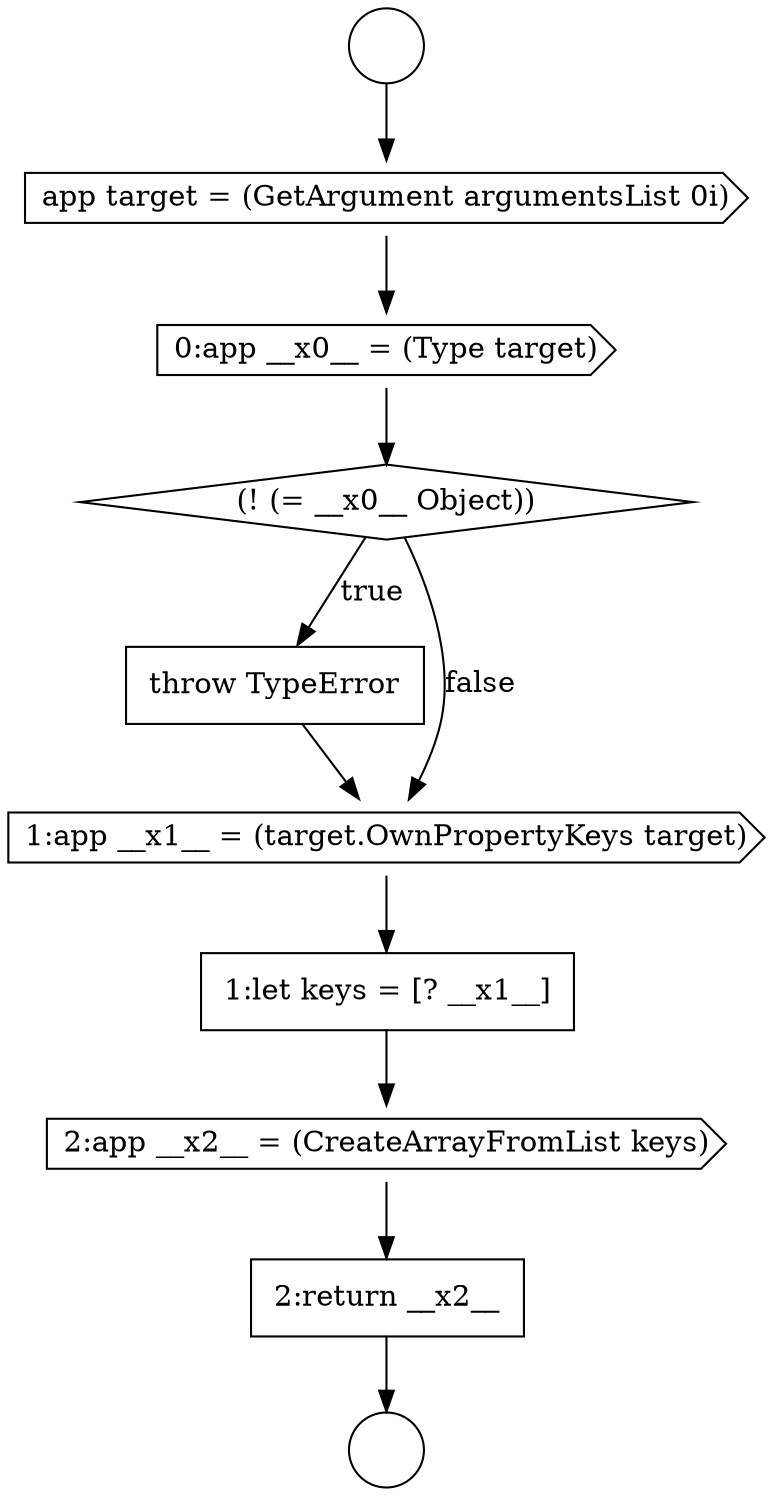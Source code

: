 digraph {
  node19501 [shape=none, margin=0, label=<<font color="black">
    <table border="0" cellborder="1" cellspacing="0" cellpadding="10">
      <tr><td align="left">throw TypeError</td></tr>
    </table>
  </font>> color="black" fillcolor="white" style=filled]
  node19497 [shape=circle label=" " color="black" fillcolor="white" style=filled]
  node19502 [shape=cds, label=<<font color="black">1:app __x1__ = (target.OwnPropertyKeys target)</font>> color="black" fillcolor="white" style=filled]
  node19498 [shape=cds, label=<<font color="black">app target = (GetArgument argumentsList 0i)</font>> color="black" fillcolor="white" style=filled]
  node19503 [shape=none, margin=0, label=<<font color="black">
    <table border="0" cellborder="1" cellspacing="0" cellpadding="10">
      <tr><td align="left">1:let keys = [? __x1__]</td></tr>
    </table>
  </font>> color="black" fillcolor="white" style=filled]
  node19499 [shape=cds, label=<<font color="black">0:app __x0__ = (Type target)</font>> color="black" fillcolor="white" style=filled]
  node19500 [shape=diamond, label=<<font color="black">(! (= __x0__ Object))</font>> color="black" fillcolor="white" style=filled]
  node19496 [shape=circle label=" " color="black" fillcolor="white" style=filled]
  node19504 [shape=cds, label=<<font color="black">2:app __x2__ = (CreateArrayFromList keys)</font>> color="black" fillcolor="white" style=filled]
  node19505 [shape=none, margin=0, label=<<font color="black">
    <table border="0" cellborder="1" cellspacing="0" cellpadding="10">
      <tr><td align="left">2:return __x2__</td></tr>
    </table>
  </font>> color="black" fillcolor="white" style=filled]
  node19496 -> node19498 [ color="black"]
  node19505 -> node19497 [ color="black"]
  node19498 -> node19499 [ color="black"]
  node19503 -> node19504 [ color="black"]
  node19501 -> node19502 [ color="black"]
  node19499 -> node19500 [ color="black"]
  node19504 -> node19505 [ color="black"]
  node19502 -> node19503 [ color="black"]
  node19500 -> node19501 [label=<<font color="black">true</font>> color="black"]
  node19500 -> node19502 [label=<<font color="black">false</font>> color="black"]
}
